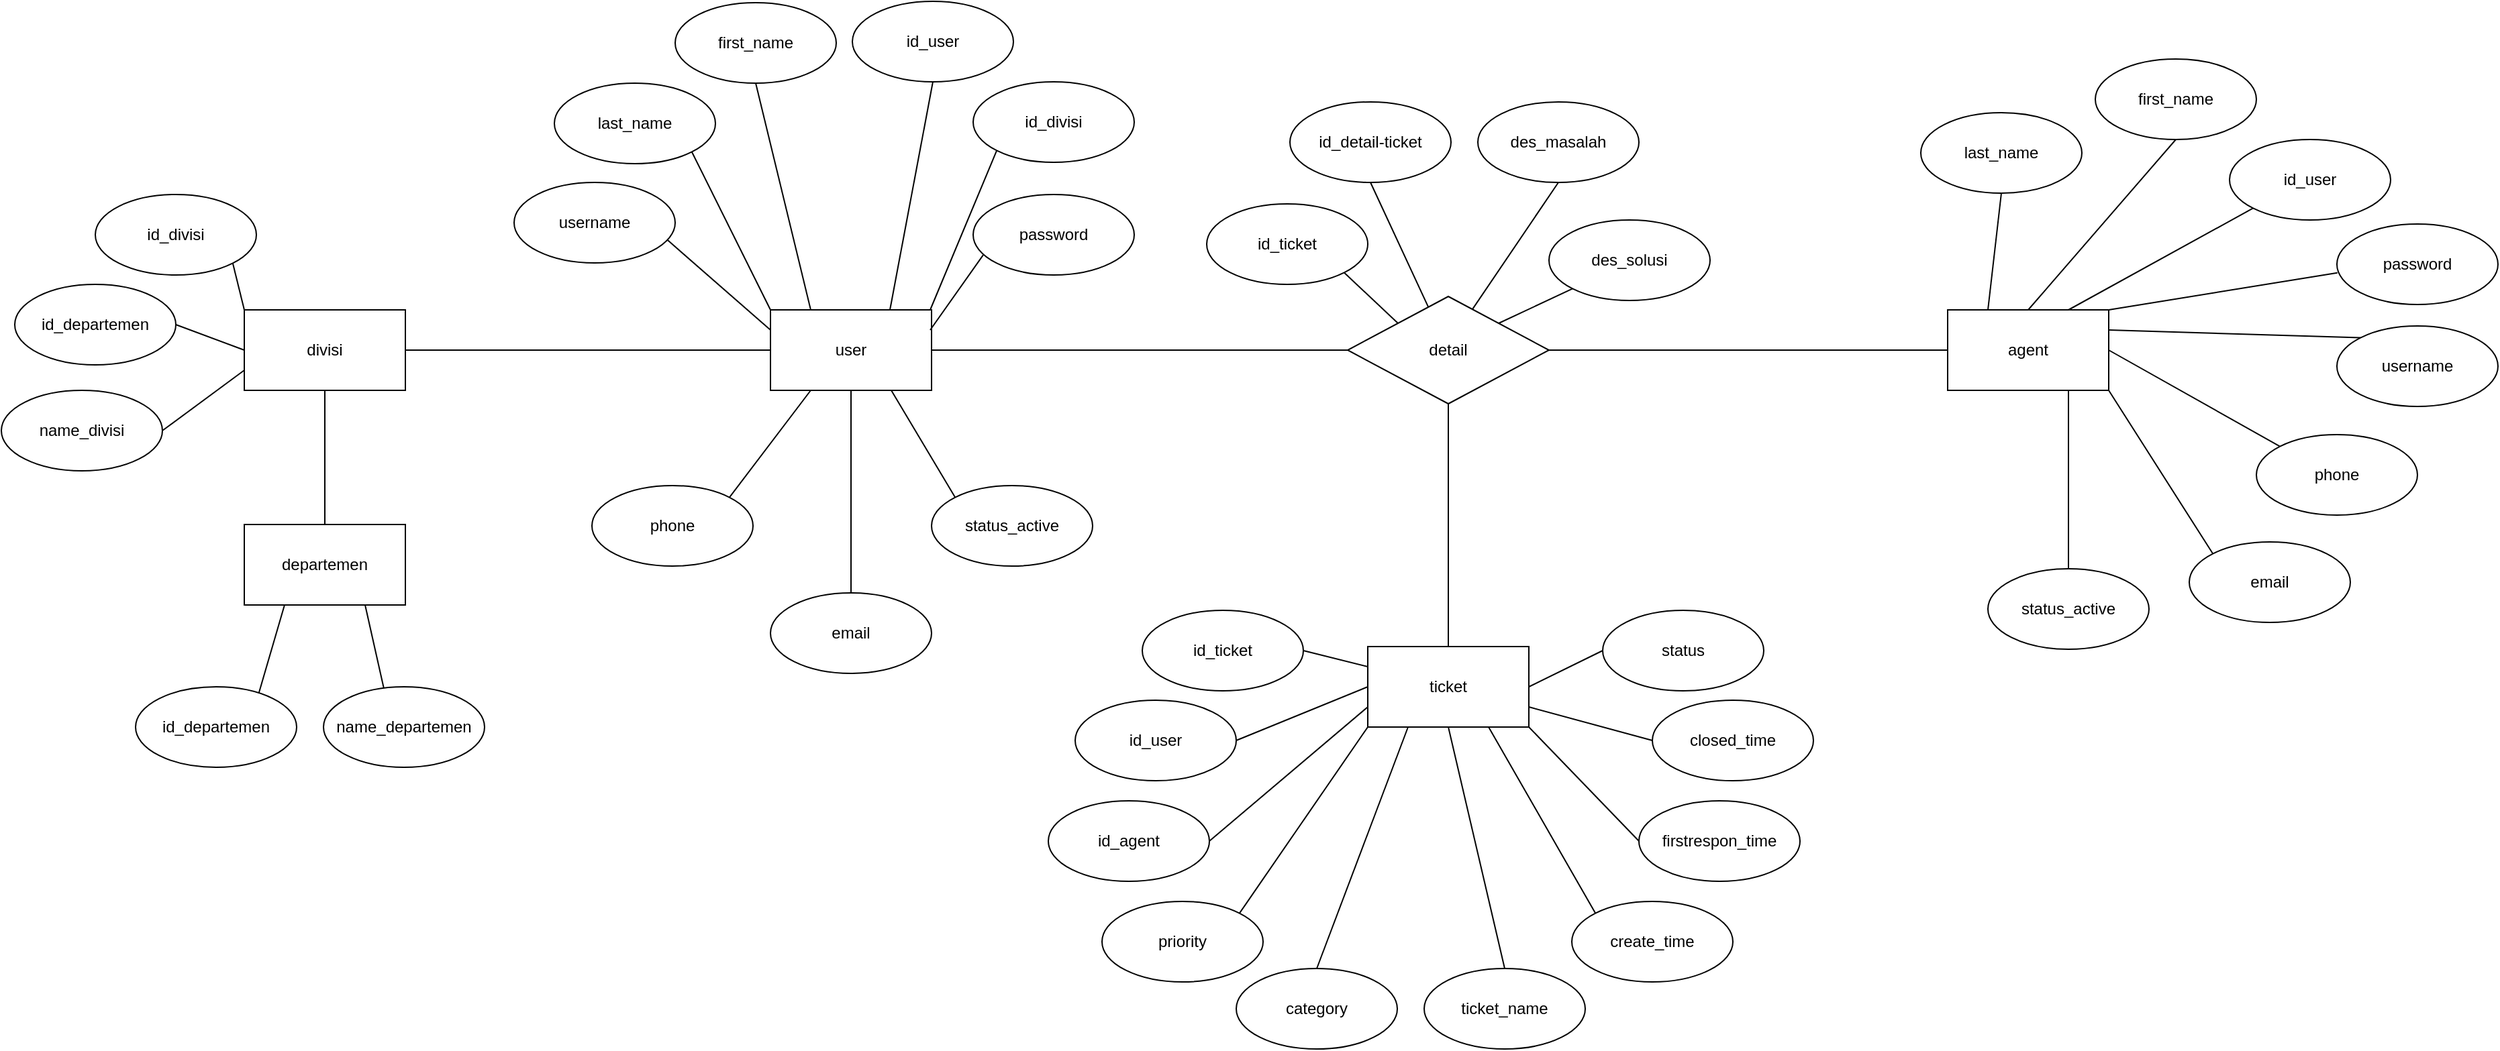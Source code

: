 <mxfile version="21.6.6" type="github">
  <diagram name="Page-1" id="eoXUh2BZkERyDN2w-U0W">
    <mxGraphModel dx="3012" dy="1032" grid="1" gridSize="10" guides="1" tooltips="1" connect="1" arrows="1" fold="1" page="1" pageScale="1" pageWidth="1100" pageHeight="850" math="0" shadow="0">
      <root>
        <mxCell id="0" />
        <mxCell id="1" parent="0" />
        <mxCell id="iSvbAGB6jEqxjPEfxs2Z-42" style="rounded=0;orthogonalLoop=1;jettySize=auto;html=1;exitX=0.5;exitY=1;exitDx=0;exitDy=0;entryX=0.5;entryY=0;entryDx=0;entryDy=0;endArrow=none;endFill=0;" edge="1" parent="1" target="iSvbAGB6jEqxjPEfxs2Z-3">
          <mxGeometry relative="1" as="geometry">
            <mxPoint x="343" y="540" as="sourcePoint" />
          </mxGeometry>
        </mxCell>
        <mxCell id="iSvbAGB6jEqxjPEfxs2Z-45" style="rounded=0;orthogonalLoop=1;jettySize=auto;html=1;exitX=0.25;exitY=1;exitDx=0;exitDy=0;entryX=1;entryY=0;entryDx=0;entryDy=0;endArrow=none;endFill=0;" edge="1" parent="1" target="iSvbAGB6jEqxjPEfxs2Z-43">
          <mxGeometry relative="1" as="geometry">
            <mxPoint x="313" y="700" as="sourcePoint" />
          </mxGeometry>
        </mxCell>
        <mxCell id="iSvbAGB6jEqxjPEfxs2Z-46" style="rounded=0;orthogonalLoop=1;jettySize=auto;html=1;exitX=0.75;exitY=1;exitDx=0;exitDy=0;entryX=0;entryY=0;entryDx=0;entryDy=0;endArrow=none;endFill=0;" edge="1" parent="1" target="iSvbAGB6jEqxjPEfxs2Z-44">
          <mxGeometry relative="1" as="geometry">
            <mxPoint x="373" y="700" as="sourcePoint" />
          </mxGeometry>
        </mxCell>
        <mxCell id="iSvbAGB6jEqxjPEfxs2Z-48" style="rounded=0;orthogonalLoop=1;jettySize=auto;html=1;exitX=1;exitY=0.5;exitDx=0;exitDy=0;entryX=0;entryY=0.5;entryDx=0;entryDy=0;endArrow=none;endFill=0;" edge="1" parent="1" source="iSvbAGB6jEqxjPEfxs2Z-4" target="iSvbAGB6jEqxjPEfxs2Z-47">
          <mxGeometry relative="1" as="geometry" />
        </mxCell>
        <mxCell id="iSvbAGB6jEqxjPEfxs2Z-63" style="rounded=0;orthogonalLoop=1;jettySize=auto;html=1;exitX=0.25;exitY=1;exitDx=0;exitDy=0;entryX=1;entryY=0;entryDx=0;entryDy=0;endArrow=none;endFill=0;" edge="1" parent="1" source="iSvbAGB6jEqxjPEfxs2Z-4" target="iSvbAGB6jEqxjPEfxs2Z-28">
          <mxGeometry relative="1" as="geometry" />
        </mxCell>
        <mxCell id="iSvbAGB6jEqxjPEfxs2Z-64" style="rounded=0;orthogonalLoop=1;jettySize=auto;html=1;exitX=0.5;exitY=1;exitDx=0;exitDy=0;entryX=0.5;entryY=0;entryDx=0;entryDy=0;endArrow=none;endFill=0;" edge="1" parent="1" source="iSvbAGB6jEqxjPEfxs2Z-4" target="iSvbAGB6jEqxjPEfxs2Z-29">
          <mxGeometry relative="1" as="geometry" />
        </mxCell>
        <mxCell id="iSvbAGB6jEqxjPEfxs2Z-65" style="rounded=0;orthogonalLoop=1;jettySize=auto;html=1;exitX=0.75;exitY=1;exitDx=0;exitDy=0;entryX=0;entryY=0;entryDx=0;entryDy=0;endArrow=none;endFill=0;" edge="1" parent="1" source="iSvbAGB6jEqxjPEfxs2Z-4" target="iSvbAGB6jEqxjPEfxs2Z-30">
          <mxGeometry relative="1" as="geometry" />
        </mxCell>
        <mxCell id="iSvbAGB6jEqxjPEfxs2Z-4" value="user" style="rounded=0;whiteSpace=wrap;html=1;" vertex="1" parent="1">
          <mxGeometry x="283" y="279" width="120" height="60" as="geometry" />
        </mxCell>
        <mxCell id="iSvbAGB6jEqxjPEfxs2Z-107" style="rounded=0;orthogonalLoop=1;jettySize=auto;html=1;exitX=0;exitY=0.25;exitDx=0;exitDy=0;entryX=1;entryY=0.5;entryDx=0;entryDy=0;endArrow=none;endFill=0;" edge="1" parent="1" source="iSvbAGB6jEqxjPEfxs2Z-5" target="iSvbAGB6jEqxjPEfxs2Z-93">
          <mxGeometry relative="1" as="geometry" />
        </mxCell>
        <mxCell id="iSvbAGB6jEqxjPEfxs2Z-108" style="rounded=0;orthogonalLoop=1;jettySize=auto;html=1;exitX=0;exitY=0.5;exitDx=0;exitDy=0;entryX=1;entryY=0.5;entryDx=0;entryDy=0;endArrow=none;endFill=0;" edge="1" parent="1" source="iSvbAGB6jEqxjPEfxs2Z-5" target="iSvbAGB6jEqxjPEfxs2Z-94">
          <mxGeometry relative="1" as="geometry" />
        </mxCell>
        <mxCell id="iSvbAGB6jEqxjPEfxs2Z-109" style="rounded=0;orthogonalLoop=1;jettySize=auto;html=1;exitX=0;exitY=0.75;exitDx=0;exitDy=0;entryX=1;entryY=0.5;entryDx=0;entryDy=0;endArrow=none;endFill=0;" edge="1" parent="1" source="iSvbAGB6jEqxjPEfxs2Z-5" target="iSvbAGB6jEqxjPEfxs2Z-96">
          <mxGeometry relative="1" as="geometry" />
        </mxCell>
        <mxCell id="iSvbAGB6jEqxjPEfxs2Z-110" style="rounded=0;orthogonalLoop=1;jettySize=auto;html=1;exitX=0;exitY=1;exitDx=0;exitDy=0;entryX=1;entryY=0;entryDx=0;entryDy=0;endArrow=none;endFill=0;" edge="1" parent="1" source="iSvbAGB6jEqxjPEfxs2Z-5" target="iSvbAGB6jEqxjPEfxs2Z-99">
          <mxGeometry relative="1" as="geometry" />
        </mxCell>
        <mxCell id="iSvbAGB6jEqxjPEfxs2Z-111" style="rounded=0;orthogonalLoop=1;jettySize=auto;html=1;exitX=0.25;exitY=1;exitDx=0;exitDy=0;entryX=0.5;entryY=0;entryDx=0;entryDy=0;endArrow=none;endFill=0;" edge="1" parent="1" source="iSvbAGB6jEqxjPEfxs2Z-5" target="iSvbAGB6jEqxjPEfxs2Z-100">
          <mxGeometry relative="1" as="geometry" />
        </mxCell>
        <mxCell id="iSvbAGB6jEqxjPEfxs2Z-112" style="rounded=0;orthogonalLoop=1;jettySize=auto;html=1;exitX=0.5;exitY=1;exitDx=0;exitDy=0;entryX=0.5;entryY=0;entryDx=0;entryDy=0;endArrow=none;endFill=0;" edge="1" parent="1" source="iSvbAGB6jEqxjPEfxs2Z-5" target="iSvbAGB6jEqxjPEfxs2Z-102">
          <mxGeometry relative="1" as="geometry" />
        </mxCell>
        <mxCell id="iSvbAGB6jEqxjPEfxs2Z-113" style="rounded=0;orthogonalLoop=1;jettySize=auto;html=1;exitX=0.75;exitY=1;exitDx=0;exitDy=0;entryX=0;entryY=0;entryDx=0;entryDy=0;endArrow=none;endFill=0;" edge="1" parent="1" source="iSvbAGB6jEqxjPEfxs2Z-5" target="iSvbAGB6jEqxjPEfxs2Z-103">
          <mxGeometry relative="1" as="geometry" />
        </mxCell>
        <mxCell id="iSvbAGB6jEqxjPEfxs2Z-114" style="rounded=0;orthogonalLoop=1;jettySize=auto;html=1;exitX=1;exitY=1;exitDx=0;exitDy=0;entryX=0;entryY=0.5;entryDx=0;entryDy=0;endArrow=none;endFill=0;" edge="1" parent="1" source="iSvbAGB6jEqxjPEfxs2Z-5" target="iSvbAGB6jEqxjPEfxs2Z-104">
          <mxGeometry relative="1" as="geometry" />
        </mxCell>
        <mxCell id="iSvbAGB6jEqxjPEfxs2Z-115" style="rounded=0;orthogonalLoop=1;jettySize=auto;html=1;exitX=1;exitY=0.75;exitDx=0;exitDy=0;entryX=0;entryY=0.5;entryDx=0;entryDy=0;endArrow=none;endFill=0;" edge="1" parent="1" source="iSvbAGB6jEqxjPEfxs2Z-5" target="iSvbAGB6jEqxjPEfxs2Z-105">
          <mxGeometry relative="1" as="geometry" />
        </mxCell>
        <mxCell id="iSvbAGB6jEqxjPEfxs2Z-116" style="rounded=0;orthogonalLoop=1;jettySize=auto;html=1;exitX=1;exitY=0.5;exitDx=0;exitDy=0;entryX=0;entryY=0.5;entryDx=0;entryDy=0;endArrow=none;endFill=0;" edge="1" parent="1" source="iSvbAGB6jEqxjPEfxs2Z-5" target="iSvbAGB6jEqxjPEfxs2Z-101">
          <mxGeometry relative="1" as="geometry" />
        </mxCell>
        <mxCell id="iSvbAGB6jEqxjPEfxs2Z-5" value="ticket" style="rounded=0;whiteSpace=wrap;html=1;" vertex="1" parent="1">
          <mxGeometry x="728" y="530" width="120" height="60" as="geometry" />
        </mxCell>
        <mxCell id="iSvbAGB6jEqxjPEfxs2Z-8" style="edgeStyle=orthogonalEdgeStyle;rounded=0;orthogonalLoop=1;jettySize=auto;html=1;exitX=1;exitY=0.5;exitDx=0;exitDy=0;entryX=0;entryY=0.5;entryDx=0;entryDy=0;endArrow=none;endFill=0;" edge="1" parent="1" source="iSvbAGB6jEqxjPEfxs2Z-7">
          <mxGeometry relative="1" as="geometry">
            <mxPoint x="230" y="255" as="targetPoint" />
          </mxGeometry>
        </mxCell>
        <mxCell id="iSvbAGB6jEqxjPEfxs2Z-10" style="rounded=0;orthogonalLoop=1;jettySize=auto;html=1;exitX=1;exitY=1;exitDx=0;exitDy=0;entryX=0.25;entryY=0;entryDx=0;entryDy=0;endArrow=none;endFill=0;" edge="1" parent="1" source="iSvbAGB6jEqxjPEfxs2Z-9">
          <mxGeometry relative="1" as="geometry">
            <mxPoint x="260" y="225" as="targetPoint" />
          </mxGeometry>
        </mxCell>
        <mxCell id="iSvbAGB6jEqxjPEfxs2Z-21" style="rounded=0;orthogonalLoop=1;jettySize=auto;html=1;exitX=0.5;exitY=1;exitDx=0;exitDy=0;entryX=0.25;entryY=0;entryDx=0;entryDy=0;endArrow=none;endFill=0;" edge="1" parent="1" source="iSvbAGB6jEqxjPEfxs2Z-12" target="iSvbAGB6jEqxjPEfxs2Z-4">
          <mxGeometry relative="1" as="geometry" />
        </mxCell>
        <mxCell id="iSvbAGB6jEqxjPEfxs2Z-12" value="first_name" style="ellipse;whiteSpace=wrap;html=1;" vertex="1" parent="1">
          <mxGeometry x="212" y="50" width="120" height="60" as="geometry" />
        </mxCell>
        <mxCell id="iSvbAGB6jEqxjPEfxs2Z-23" style="rounded=0;orthogonalLoop=1;jettySize=auto;html=1;exitX=0.5;exitY=1;exitDx=0;exitDy=0;entryX=0.75;entryY=0;entryDx=0;entryDy=0;endArrow=none;endFill=0;" edge="1" parent="1" source="iSvbAGB6jEqxjPEfxs2Z-15">
          <mxGeometry relative="1" as="geometry">
            <mxPoint x="372" y="279" as="targetPoint" />
          </mxGeometry>
        </mxCell>
        <mxCell id="iSvbAGB6jEqxjPEfxs2Z-15" value="id_user" style="ellipse;whiteSpace=wrap;html=1;" vertex="1" parent="1">
          <mxGeometry x="344" y="49" width="120" height="60" as="geometry" />
        </mxCell>
        <mxCell id="iSvbAGB6jEqxjPEfxs2Z-24" style="rounded=0;orthogonalLoop=1;jettySize=auto;html=1;exitX=0;exitY=1;exitDx=0;exitDy=0;entryX=1;entryY=0;entryDx=0;entryDy=0;endArrow=none;endFill=0;" edge="1" parent="1" source="iSvbAGB6jEqxjPEfxs2Z-16">
          <mxGeometry relative="1" as="geometry">
            <mxPoint x="402" y="279" as="targetPoint" />
          </mxGeometry>
        </mxCell>
        <mxCell id="iSvbAGB6jEqxjPEfxs2Z-16" value="id_divisi" style="ellipse;whiteSpace=wrap;html=1;" vertex="1" parent="1">
          <mxGeometry x="434" y="109" width="120" height="60" as="geometry" />
        </mxCell>
        <mxCell id="iSvbAGB6jEqxjPEfxs2Z-20" style="rounded=0;orthogonalLoop=1;jettySize=auto;html=1;exitX=1;exitY=1;exitDx=0;exitDy=0;entryX=0;entryY=0;entryDx=0;entryDy=0;endArrow=none;endFill=0;" edge="1" parent="1" source="iSvbAGB6jEqxjPEfxs2Z-17" target="iSvbAGB6jEqxjPEfxs2Z-4">
          <mxGeometry relative="1" as="geometry" />
        </mxCell>
        <mxCell id="iSvbAGB6jEqxjPEfxs2Z-17" value="last_name" style="ellipse;whiteSpace=wrap;html=1;" vertex="1" parent="1">
          <mxGeometry x="122" y="110" width="120" height="60" as="geometry" />
        </mxCell>
        <mxCell id="iSvbAGB6jEqxjPEfxs2Z-19" style="rounded=0;orthogonalLoop=1;jettySize=auto;html=1;exitX=0.944;exitY=0.701;exitDx=0;exitDy=0;entryX=0;entryY=0.25;entryDx=0;entryDy=0;endArrow=none;endFill=0;exitPerimeter=0;" edge="1" parent="1" source="iSvbAGB6jEqxjPEfxs2Z-18" target="iSvbAGB6jEqxjPEfxs2Z-4">
          <mxGeometry relative="1" as="geometry" />
        </mxCell>
        <mxCell id="iSvbAGB6jEqxjPEfxs2Z-18" value="username" style="ellipse;whiteSpace=wrap;html=1;" vertex="1" parent="1">
          <mxGeometry x="92" y="184" width="120" height="60" as="geometry" />
        </mxCell>
        <mxCell id="iSvbAGB6jEqxjPEfxs2Z-26" style="rounded=0;orthogonalLoop=1;jettySize=auto;html=1;exitX=0.064;exitY=0.747;exitDx=0;exitDy=0;entryX=1;entryY=0.25;entryDx=0;entryDy=0;endArrow=none;endFill=0;exitPerimeter=0;" edge="1" parent="1" source="iSvbAGB6jEqxjPEfxs2Z-25">
          <mxGeometry relative="1" as="geometry">
            <mxPoint x="402" y="294" as="targetPoint" />
          </mxGeometry>
        </mxCell>
        <mxCell id="iSvbAGB6jEqxjPEfxs2Z-25" value="password" style="ellipse;whiteSpace=wrap;html=1;" vertex="1" parent="1">
          <mxGeometry x="434" y="193" width="120" height="60" as="geometry" />
        </mxCell>
        <mxCell id="iSvbAGB6jEqxjPEfxs2Z-28" value="phone" style="ellipse;whiteSpace=wrap;html=1;" vertex="1" parent="1">
          <mxGeometry x="150" y="410" width="120" height="60" as="geometry" />
        </mxCell>
        <mxCell id="iSvbAGB6jEqxjPEfxs2Z-29" value="email" style="ellipse;whiteSpace=wrap;html=1;" vertex="1" parent="1">
          <mxGeometry x="283" y="490" width="120" height="60" as="geometry" />
        </mxCell>
        <mxCell id="iSvbAGB6jEqxjPEfxs2Z-30" value="status_active" style="ellipse;whiteSpace=wrap;html=1;" vertex="1" parent="1">
          <mxGeometry x="403" y="410" width="120" height="60" as="geometry" />
        </mxCell>
        <mxCell id="iSvbAGB6jEqxjPEfxs2Z-36" style="rounded=0;orthogonalLoop=1;jettySize=auto;html=1;exitX=1;exitY=1;exitDx=0;exitDy=0;entryX=0;entryY=0.25;entryDx=0;entryDy=0;endArrow=none;endFill=0;" edge="1" parent="1" source="iSvbAGB6jEqxjPEfxs2Z-35">
          <mxGeometry relative="1" as="geometry">
            <mxPoint x="283" y="495" as="targetPoint" />
          </mxGeometry>
        </mxCell>
        <mxCell id="iSvbAGB6jEqxjPEfxs2Z-38" style="rounded=0;orthogonalLoop=1;jettySize=auto;html=1;exitX=1;exitY=0.5;exitDx=0;exitDy=0;entryX=0;entryY=0.5;entryDx=0;entryDy=0;endArrow=none;endFill=0;" edge="1" parent="1" source="iSvbAGB6jEqxjPEfxs2Z-37">
          <mxGeometry relative="1" as="geometry">
            <mxPoint x="283" y="510" as="targetPoint" />
          </mxGeometry>
        </mxCell>
        <mxCell id="iSvbAGB6jEqxjPEfxs2Z-40" style="rounded=0;orthogonalLoop=1;jettySize=auto;html=1;exitX=1;exitY=0;exitDx=0;exitDy=0;entryX=0;entryY=0.75;entryDx=0;entryDy=0;endArrow=none;endFill=0;" edge="1" parent="1" source="iSvbAGB6jEqxjPEfxs2Z-39">
          <mxGeometry relative="1" as="geometry">
            <mxPoint x="283" y="525" as="targetPoint" />
          </mxGeometry>
        </mxCell>
        <mxCell id="iSvbAGB6jEqxjPEfxs2Z-67" style="rounded=0;orthogonalLoop=1;jettySize=auto;html=1;exitX=1;exitY=0.5;exitDx=0;exitDy=0;entryX=0;entryY=0.5;entryDx=0;entryDy=0;endArrow=none;endFill=0;" edge="1" parent="1" source="iSvbAGB6jEqxjPEfxs2Z-47" target="iSvbAGB6jEqxjPEfxs2Z-66">
          <mxGeometry relative="1" as="geometry" />
        </mxCell>
        <mxCell id="iSvbAGB6jEqxjPEfxs2Z-68" style="rounded=0;orthogonalLoop=1;jettySize=auto;html=1;exitX=0.5;exitY=1;exitDx=0;exitDy=0;entryX=0.5;entryY=0;entryDx=0;entryDy=0;endArrow=none;endFill=0;" edge="1" parent="1" source="iSvbAGB6jEqxjPEfxs2Z-47" target="iSvbAGB6jEqxjPEfxs2Z-5">
          <mxGeometry relative="1" as="geometry" />
        </mxCell>
        <mxCell id="iSvbAGB6jEqxjPEfxs2Z-72" style="rounded=0;orthogonalLoop=1;jettySize=auto;html=1;exitX=0;exitY=0;exitDx=0;exitDy=0;entryX=1;entryY=1;entryDx=0;entryDy=0;endArrow=none;endFill=0;" edge="1" parent="1" source="iSvbAGB6jEqxjPEfxs2Z-47" target="iSvbAGB6jEqxjPEfxs2Z-69">
          <mxGeometry relative="1" as="geometry" />
        </mxCell>
        <mxCell id="iSvbAGB6jEqxjPEfxs2Z-73" style="rounded=0;orthogonalLoop=1;jettySize=auto;html=1;entryX=0.5;entryY=1;entryDx=0;entryDy=0;endArrow=none;endFill=0;" edge="1" parent="1" source="iSvbAGB6jEqxjPEfxs2Z-47" target="iSvbAGB6jEqxjPEfxs2Z-70">
          <mxGeometry relative="1" as="geometry" />
        </mxCell>
        <mxCell id="iSvbAGB6jEqxjPEfxs2Z-74" style="rounded=0;orthogonalLoop=1;jettySize=auto;html=1;exitX=0.609;exitY=0.149;exitDx=0;exitDy=0;entryX=0.5;entryY=1;entryDx=0;entryDy=0;endArrow=none;endFill=0;exitPerimeter=0;" edge="1" parent="1" source="iSvbAGB6jEqxjPEfxs2Z-47" target="iSvbAGB6jEqxjPEfxs2Z-71">
          <mxGeometry relative="1" as="geometry" />
        </mxCell>
        <mxCell id="iSvbAGB6jEqxjPEfxs2Z-47" value="detail" style="rhombus;whiteSpace=wrap;html=1;" vertex="1" parent="1">
          <mxGeometry x="713" y="269" width="150" height="80" as="geometry" />
        </mxCell>
        <mxCell id="iSvbAGB6jEqxjPEfxs2Z-56" style="rounded=0;orthogonalLoop=1;jettySize=auto;html=1;exitX=1;exitY=0.5;exitDx=0;exitDy=0;entryX=0;entryY=0.5;entryDx=0;entryDy=0;endArrow=none;endFill=0;" edge="1" parent="1" source="iSvbAGB6jEqxjPEfxs2Z-49" target="iSvbAGB6jEqxjPEfxs2Z-4">
          <mxGeometry relative="1" as="geometry" />
        </mxCell>
        <mxCell id="iSvbAGB6jEqxjPEfxs2Z-57" style="rounded=0;orthogonalLoop=1;jettySize=auto;html=1;exitX=0.5;exitY=1;exitDx=0;exitDy=0;entryX=0.5;entryY=0;entryDx=0;entryDy=0;endArrow=none;endFill=0;" edge="1" parent="1" source="iSvbAGB6jEqxjPEfxs2Z-49" target="iSvbAGB6jEqxjPEfxs2Z-50">
          <mxGeometry relative="1" as="geometry" />
        </mxCell>
        <mxCell id="iSvbAGB6jEqxjPEfxs2Z-58" style="rounded=0;orthogonalLoop=1;jettySize=auto;html=1;exitX=0;exitY=0.75;exitDx=0;exitDy=0;entryX=1;entryY=0.5;entryDx=0;entryDy=0;endArrow=none;endFill=0;" edge="1" parent="1" source="iSvbAGB6jEqxjPEfxs2Z-49" target="iSvbAGB6jEqxjPEfxs2Z-53">
          <mxGeometry relative="1" as="geometry" />
        </mxCell>
        <mxCell id="iSvbAGB6jEqxjPEfxs2Z-49" value="&lt;div&gt;divisi&lt;/div&gt;" style="rounded=0;whiteSpace=wrap;html=1;" vertex="1" parent="1">
          <mxGeometry x="-109" y="279" width="120" height="60" as="geometry" />
        </mxCell>
        <mxCell id="iSvbAGB6jEqxjPEfxs2Z-61" style="rounded=0;orthogonalLoop=1;jettySize=auto;html=1;exitX=0.25;exitY=1;exitDx=0;exitDy=0;entryX=0.75;entryY=0.183;entryDx=0;entryDy=0;entryPerimeter=0;endArrow=none;endFill=0;" edge="1" parent="1" source="iSvbAGB6jEqxjPEfxs2Z-50" target="iSvbAGB6jEqxjPEfxs2Z-54">
          <mxGeometry relative="1" as="geometry" />
        </mxCell>
        <mxCell id="iSvbAGB6jEqxjPEfxs2Z-62" style="rounded=0;orthogonalLoop=1;jettySize=auto;html=1;exitX=0.75;exitY=1;exitDx=0;exitDy=0;entryX=0.378;entryY=0.049;entryDx=0;entryDy=0;entryPerimeter=0;endArrow=none;endFill=0;" edge="1" parent="1" source="iSvbAGB6jEqxjPEfxs2Z-50" target="iSvbAGB6jEqxjPEfxs2Z-55">
          <mxGeometry relative="1" as="geometry" />
        </mxCell>
        <mxCell id="iSvbAGB6jEqxjPEfxs2Z-50" value="departemen" style="rounded=0;whiteSpace=wrap;html=1;" vertex="1" parent="1">
          <mxGeometry x="-109" y="439" width="120" height="60" as="geometry" />
        </mxCell>
        <mxCell id="iSvbAGB6jEqxjPEfxs2Z-60" style="rounded=0;orthogonalLoop=1;jettySize=auto;html=1;exitX=1;exitY=1;exitDx=0;exitDy=0;entryX=0;entryY=0;entryDx=0;entryDy=0;endArrow=none;endFill=0;" edge="1" parent="1" source="iSvbAGB6jEqxjPEfxs2Z-51" target="iSvbAGB6jEqxjPEfxs2Z-49">
          <mxGeometry relative="1" as="geometry" />
        </mxCell>
        <mxCell id="iSvbAGB6jEqxjPEfxs2Z-51" value="id_divisi" style="ellipse;whiteSpace=wrap;html=1;" vertex="1" parent="1">
          <mxGeometry x="-220" y="193" width="120" height="60" as="geometry" />
        </mxCell>
        <mxCell id="iSvbAGB6jEqxjPEfxs2Z-59" style="rounded=0;orthogonalLoop=1;jettySize=auto;html=1;exitX=1;exitY=0.5;exitDx=0;exitDy=0;entryX=0;entryY=0.5;entryDx=0;entryDy=0;endArrow=none;endFill=0;" edge="1" parent="1" source="iSvbAGB6jEqxjPEfxs2Z-52" target="iSvbAGB6jEqxjPEfxs2Z-49">
          <mxGeometry relative="1" as="geometry" />
        </mxCell>
        <mxCell id="iSvbAGB6jEqxjPEfxs2Z-52" value="id_departemen" style="ellipse;whiteSpace=wrap;html=1;" vertex="1" parent="1">
          <mxGeometry x="-280" y="260" width="120" height="60" as="geometry" />
        </mxCell>
        <mxCell id="iSvbAGB6jEqxjPEfxs2Z-53" value="name_divisi" style="ellipse;whiteSpace=wrap;html=1;" vertex="1" parent="1">
          <mxGeometry x="-290" y="339" width="120" height="60" as="geometry" />
        </mxCell>
        <mxCell id="iSvbAGB6jEqxjPEfxs2Z-54" value="id_departemen" style="ellipse;whiteSpace=wrap;html=1;" vertex="1" parent="1">
          <mxGeometry x="-190" y="560" width="120" height="60" as="geometry" />
        </mxCell>
        <mxCell id="iSvbAGB6jEqxjPEfxs2Z-55" value="name_departemen" style="ellipse;whiteSpace=wrap;html=1;" vertex="1" parent="1">
          <mxGeometry x="-50" y="560" width="120" height="60" as="geometry" />
        </mxCell>
        <mxCell id="iSvbAGB6jEqxjPEfxs2Z-84" style="rounded=0;orthogonalLoop=1;jettySize=auto;html=1;exitX=0.25;exitY=0;exitDx=0;exitDy=0;entryX=0.5;entryY=1;entryDx=0;entryDy=0;endArrow=none;endFill=0;" edge="1" parent="1" source="iSvbAGB6jEqxjPEfxs2Z-66" target="iSvbAGB6jEqxjPEfxs2Z-78">
          <mxGeometry relative="1" as="geometry" />
        </mxCell>
        <mxCell id="iSvbAGB6jEqxjPEfxs2Z-85" style="rounded=0;orthogonalLoop=1;jettySize=auto;html=1;exitX=0.5;exitY=0;exitDx=0;exitDy=0;entryX=0.5;entryY=1;entryDx=0;entryDy=0;endArrow=none;endFill=0;" edge="1" parent="1" source="iSvbAGB6jEqxjPEfxs2Z-66" target="iSvbAGB6jEqxjPEfxs2Z-75">
          <mxGeometry relative="1" as="geometry" />
        </mxCell>
        <mxCell id="iSvbAGB6jEqxjPEfxs2Z-86" style="rounded=0;orthogonalLoop=1;jettySize=auto;html=1;exitX=0.75;exitY=0;exitDx=0;exitDy=0;entryX=0;entryY=1;entryDx=0;entryDy=0;endArrow=none;endFill=0;" edge="1" parent="1" source="iSvbAGB6jEqxjPEfxs2Z-66" target="iSvbAGB6jEqxjPEfxs2Z-76">
          <mxGeometry relative="1" as="geometry" />
        </mxCell>
        <mxCell id="iSvbAGB6jEqxjPEfxs2Z-87" style="rounded=0;orthogonalLoop=1;jettySize=auto;html=1;exitX=1;exitY=0;exitDx=0;exitDy=0;entryX=0.003;entryY=0.606;entryDx=0;entryDy=0;entryPerimeter=0;endArrow=none;endFill=0;" edge="1" parent="1" source="iSvbAGB6jEqxjPEfxs2Z-66" target="iSvbAGB6jEqxjPEfxs2Z-80">
          <mxGeometry relative="1" as="geometry" />
        </mxCell>
        <mxCell id="iSvbAGB6jEqxjPEfxs2Z-88" style="rounded=0;orthogonalLoop=1;jettySize=auto;html=1;exitX=1;exitY=0.25;exitDx=0;exitDy=0;entryX=0;entryY=0;entryDx=0;entryDy=0;endArrow=none;endFill=0;" edge="1" parent="1" source="iSvbAGB6jEqxjPEfxs2Z-66" target="iSvbAGB6jEqxjPEfxs2Z-79">
          <mxGeometry relative="1" as="geometry" />
        </mxCell>
        <mxCell id="iSvbAGB6jEqxjPEfxs2Z-89" style="rounded=0;orthogonalLoop=1;jettySize=auto;html=1;exitX=1;exitY=0.5;exitDx=0;exitDy=0;entryX=0;entryY=0;entryDx=0;entryDy=0;endArrow=none;endFill=0;" edge="1" parent="1" source="iSvbAGB6jEqxjPEfxs2Z-66" target="iSvbAGB6jEqxjPEfxs2Z-81">
          <mxGeometry relative="1" as="geometry" />
        </mxCell>
        <mxCell id="iSvbAGB6jEqxjPEfxs2Z-90" style="rounded=0;orthogonalLoop=1;jettySize=auto;html=1;exitX=1;exitY=1;exitDx=0;exitDy=0;entryX=0;entryY=0;entryDx=0;entryDy=0;endArrow=none;endFill=0;" edge="1" parent="1" source="iSvbAGB6jEqxjPEfxs2Z-66" target="iSvbAGB6jEqxjPEfxs2Z-82">
          <mxGeometry relative="1" as="geometry" />
        </mxCell>
        <mxCell id="iSvbAGB6jEqxjPEfxs2Z-91" style="rounded=0;orthogonalLoop=1;jettySize=auto;html=1;exitX=0.75;exitY=1;exitDx=0;exitDy=0;entryX=0.5;entryY=0;entryDx=0;entryDy=0;endArrow=none;endFill=0;" edge="1" parent="1" source="iSvbAGB6jEqxjPEfxs2Z-66" target="iSvbAGB6jEqxjPEfxs2Z-83">
          <mxGeometry relative="1" as="geometry" />
        </mxCell>
        <mxCell id="iSvbAGB6jEqxjPEfxs2Z-66" value="agent" style="rounded=0;whiteSpace=wrap;html=1;" vertex="1" parent="1">
          <mxGeometry x="1160" y="279" width="120" height="60" as="geometry" />
        </mxCell>
        <mxCell id="iSvbAGB6jEqxjPEfxs2Z-69" value="id_ticket" style="ellipse;whiteSpace=wrap;html=1;" vertex="1" parent="1">
          <mxGeometry x="608" y="200" width="120" height="60" as="geometry" />
        </mxCell>
        <mxCell id="iSvbAGB6jEqxjPEfxs2Z-70" value="id_detail-ticket" style="ellipse;whiteSpace=wrap;html=1;" vertex="1" parent="1">
          <mxGeometry x="670" y="124" width="120" height="60" as="geometry" />
        </mxCell>
        <mxCell id="iSvbAGB6jEqxjPEfxs2Z-71" value="des_masalah" style="ellipse;whiteSpace=wrap;html=1;" vertex="1" parent="1">
          <mxGeometry x="810" y="124" width="120" height="60" as="geometry" />
        </mxCell>
        <mxCell id="iSvbAGB6jEqxjPEfxs2Z-75" value="first_name" style="ellipse;whiteSpace=wrap;html=1;" vertex="1" parent="1">
          <mxGeometry x="1270" y="92" width="120" height="60" as="geometry" />
        </mxCell>
        <mxCell id="iSvbAGB6jEqxjPEfxs2Z-76" value="id_user" style="ellipse;whiteSpace=wrap;html=1;" vertex="1" parent="1">
          <mxGeometry x="1370" y="152" width="120" height="60" as="geometry" />
        </mxCell>
        <mxCell id="iSvbAGB6jEqxjPEfxs2Z-78" value="last_name" style="ellipse;whiteSpace=wrap;html=1;" vertex="1" parent="1">
          <mxGeometry x="1140" y="132" width="120" height="60" as="geometry" />
        </mxCell>
        <mxCell id="iSvbAGB6jEqxjPEfxs2Z-79" value="username" style="ellipse;whiteSpace=wrap;html=1;" vertex="1" parent="1">
          <mxGeometry x="1450" y="291" width="120" height="60" as="geometry" />
        </mxCell>
        <mxCell id="iSvbAGB6jEqxjPEfxs2Z-80" value="password" style="ellipse;whiteSpace=wrap;html=1;" vertex="1" parent="1">
          <mxGeometry x="1450" y="215" width="120" height="60" as="geometry" />
        </mxCell>
        <mxCell id="iSvbAGB6jEqxjPEfxs2Z-81" value="phone" style="ellipse;whiteSpace=wrap;html=1;" vertex="1" parent="1">
          <mxGeometry x="1390" y="372" width="120" height="60" as="geometry" />
        </mxCell>
        <mxCell id="iSvbAGB6jEqxjPEfxs2Z-82" value="email" style="ellipse;whiteSpace=wrap;html=1;" vertex="1" parent="1">
          <mxGeometry x="1340" y="452" width="120" height="60" as="geometry" />
        </mxCell>
        <mxCell id="iSvbAGB6jEqxjPEfxs2Z-83" value="status_active" style="ellipse;whiteSpace=wrap;html=1;" vertex="1" parent="1">
          <mxGeometry x="1190" y="472" width="120" height="60" as="geometry" />
        </mxCell>
        <mxCell id="iSvbAGB6jEqxjPEfxs2Z-93" value="id_ticket" style="ellipse;whiteSpace=wrap;html=1;" vertex="1" parent="1">
          <mxGeometry x="560" y="503" width="120" height="60" as="geometry" />
        </mxCell>
        <mxCell id="iSvbAGB6jEqxjPEfxs2Z-94" value="id_user" style="ellipse;whiteSpace=wrap;html=1;" vertex="1" parent="1">
          <mxGeometry x="510" y="570" width="120" height="60" as="geometry" />
        </mxCell>
        <mxCell id="iSvbAGB6jEqxjPEfxs2Z-96" value="id_agent" style="ellipse;whiteSpace=wrap;html=1;" vertex="1" parent="1">
          <mxGeometry x="490" y="645" width="120" height="60" as="geometry" />
        </mxCell>
        <mxCell id="iSvbAGB6jEqxjPEfxs2Z-98" style="rounded=0;orthogonalLoop=1;jettySize=auto;html=1;exitX=0;exitY=1;exitDx=0;exitDy=0;entryX=1;entryY=0;entryDx=0;entryDy=0;endArrow=none;endFill=0;" edge="1" parent="1" source="iSvbAGB6jEqxjPEfxs2Z-97" target="iSvbAGB6jEqxjPEfxs2Z-47">
          <mxGeometry relative="1" as="geometry" />
        </mxCell>
        <mxCell id="iSvbAGB6jEqxjPEfxs2Z-97" value="des_solusi" style="ellipse;whiteSpace=wrap;html=1;" vertex="1" parent="1">
          <mxGeometry x="863" y="212" width="120" height="60" as="geometry" />
        </mxCell>
        <mxCell id="iSvbAGB6jEqxjPEfxs2Z-99" value="priority" style="ellipse;whiteSpace=wrap;html=1;" vertex="1" parent="1">
          <mxGeometry x="530" y="720" width="120" height="60" as="geometry" />
        </mxCell>
        <mxCell id="iSvbAGB6jEqxjPEfxs2Z-100" value="category" style="ellipse;whiteSpace=wrap;html=1;" vertex="1" parent="1">
          <mxGeometry x="630" y="770" width="120" height="60" as="geometry" />
        </mxCell>
        <mxCell id="iSvbAGB6jEqxjPEfxs2Z-101" value="status" style="ellipse;whiteSpace=wrap;html=1;" vertex="1" parent="1">
          <mxGeometry x="903" y="503" width="120" height="60" as="geometry" />
        </mxCell>
        <mxCell id="iSvbAGB6jEqxjPEfxs2Z-102" value="ticket_name" style="ellipse;whiteSpace=wrap;html=1;" vertex="1" parent="1">
          <mxGeometry x="770" y="770" width="120" height="60" as="geometry" />
        </mxCell>
        <mxCell id="iSvbAGB6jEqxjPEfxs2Z-103" value="create_time" style="ellipse;whiteSpace=wrap;html=1;" vertex="1" parent="1">
          <mxGeometry x="880" y="720" width="120" height="60" as="geometry" />
        </mxCell>
        <mxCell id="iSvbAGB6jEqxjPEfxs2Z-104" value="firstrespon_time" style="ellipse;whiteSpace=wrap;html=1;" vertex="1" parent="1">
          <mxGeometry x="930" y="645" width="120" height="60" as="geometry" />
        </mxCell>
        <mxCell id="iSvbAGB6jEqxjPEfxs2Z-105" value="closed_time" style="ellipse;whiteSpace=wrap;html=1;" vertex="1" parent="1">
          <mxGeometry x="940" y="570" width="120" height="60" as="geometry" />
        </mxCell>
      </root>
    </mxGraphModel>
  </diagram>
</mxfile>
